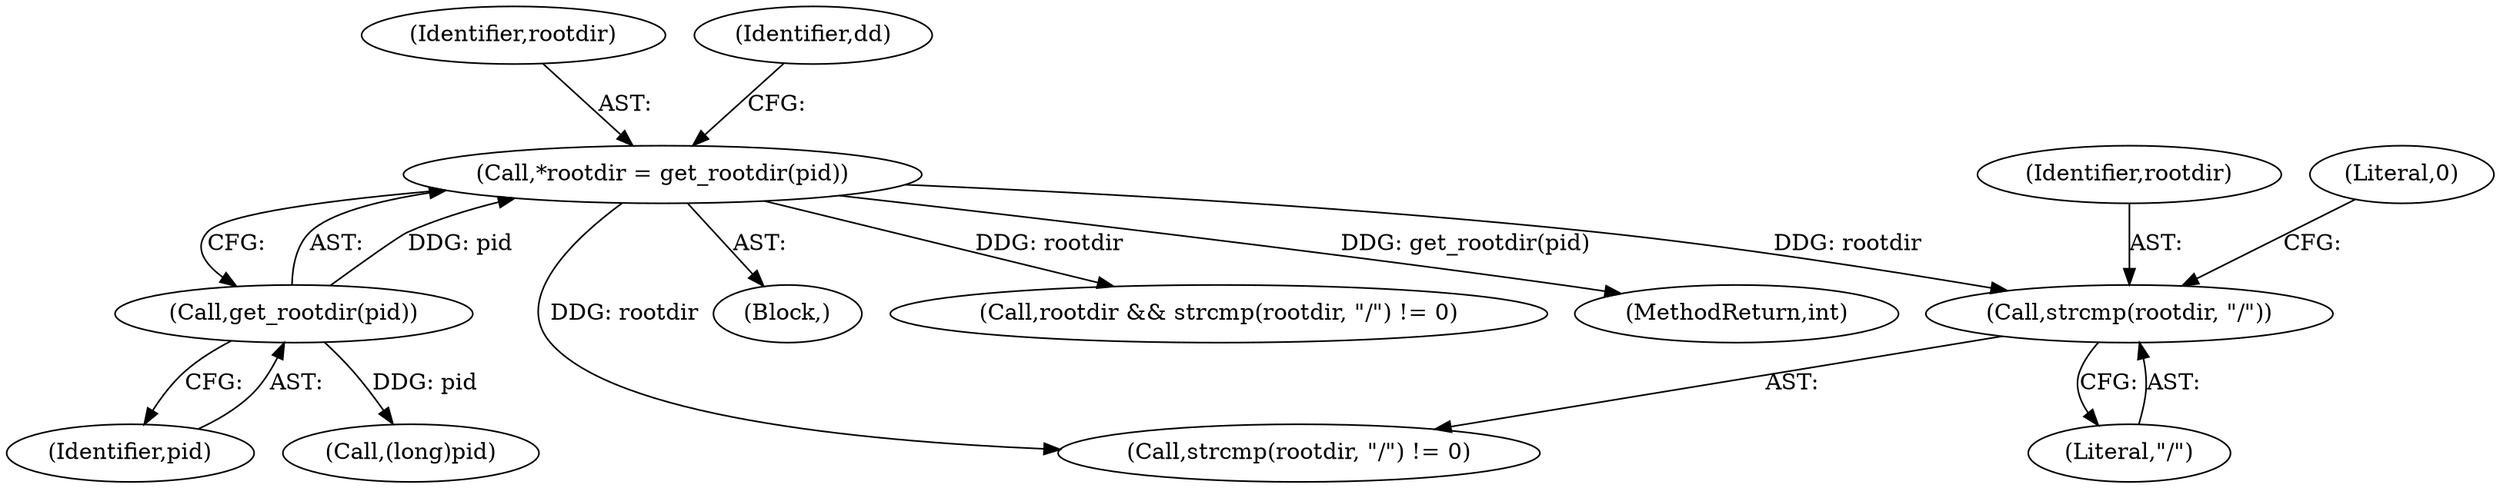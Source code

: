 digraph "0_abrt_17cb66b13997b0159b4253b3f5722db79f476d68@API" {
"1000637" [label="(Call,strcmp(rootdir, \"/\"))"];
"1000626" [label="(Call,*rootdir = get_rootdir(pid))"];
"1000628" [label="(Call,get_rootdir(pid))"];
"1000637" [label="(Call,strcmp(rootdir, \"/\"))"];
"1000627" [label="(Identifier,rootdir)"];
"1000631" [label="(Identifier,dd)"];
"1001180" [label="(MethodReturn,int)"];
"1000636" [label="(Call,strcmp(rootdir, \"/\") != 0)"];
"1000638" [label="(Identifier,rootdir)"];
"1000640" [label="(Literal,0)"];
"1000626" [label="(Call,*rootdir = get_rootdir(pid))"];
"1000624" [label="(Block,)"];
"1000650" [label="(Call,(long)pid)"];
"1000628" [label="(Call,get_rootdir(pid))"];
"1000629" [label="(Identifier,pid)"];
"1000639" [label="(Literal,\"/\")"];
"1000634" [label="(Call,rootdir && strcmp(rootdir, \"/\") != 0)"];
"1000637" -> "1000636"  [label="AST: "];
"1000637" -> "1000639"  [label="CFG: "];
"1000638" -> "1000637"  [label="AST: "];
"1000639" -> "1000637"  [label="AST: "];
"1000640" -> "1000637"  [label="CFG: "];
"1000626" -> "1000637"  [label="DDG: rootdir"];
"1000626" -> "1000624"  [label="AST: "];
"1000626" -> "1000628"  [label="CFG: "];
"1000627" -> "1000626"  [label="AST: "];
"1000628" -> "1000626"  [label="AST: "];
"1000631" -> "1000626"  [label="CFG: "];
"1000626" -> "1001180"  [label="DDG: get_rootdir(pid)"];
"1000628" -> "1000626"  [label="DDG: pid"];
"1000626" -> "1000634"  [label="DDG: rootdir"];
"1000626" -> "1000636"  [label="DDG: rootdir"];
"1000628" -> "1000629"  [label="CFG: "];
"1000629" -> "1000628"  [label="AST: "];
"1000628" -> "1000650"  [label="DDG: pid"];
}
